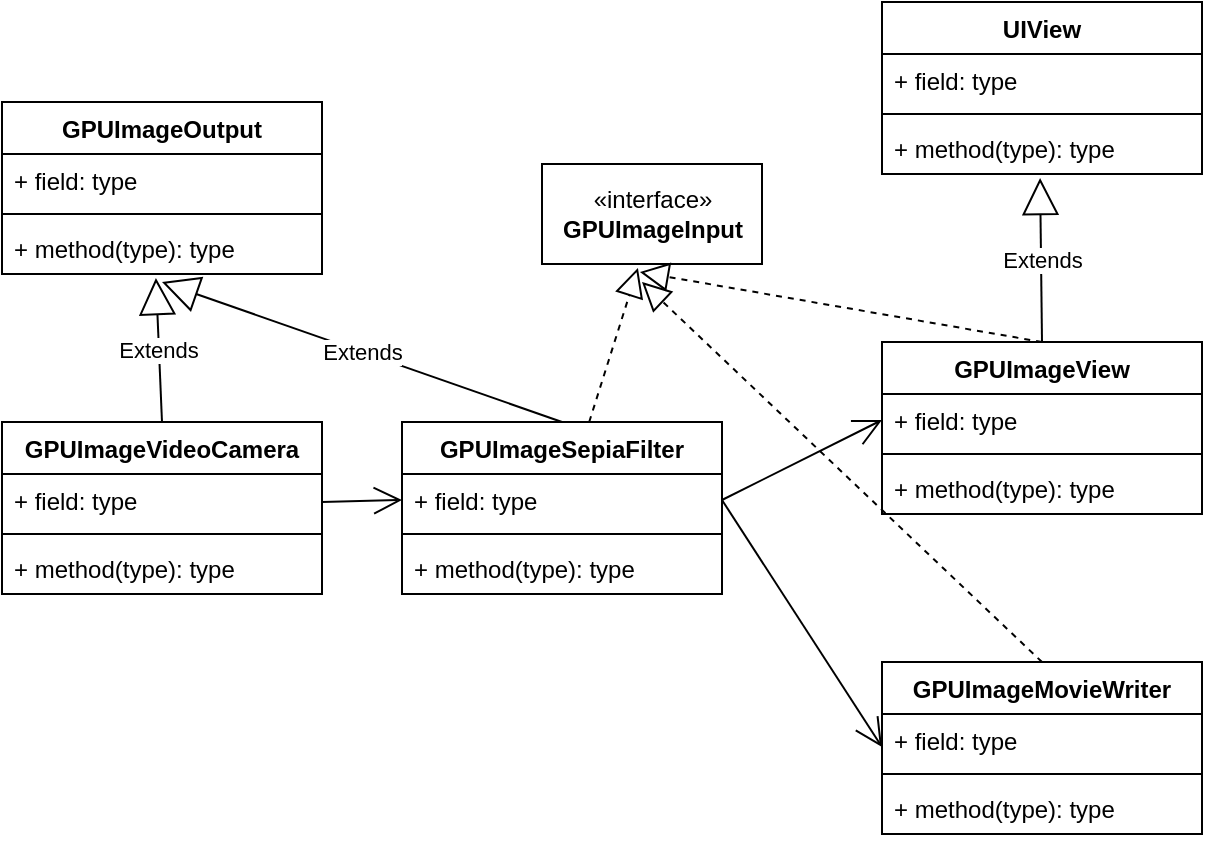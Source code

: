 <mxfile version="12.6.5" type="device"><diagram id="-siy5u_MRRoZQmr23IxO" name="Page-1"><mxGraphModel dx="1106" dy="746" grid="1" gridSize="10" guides="1" tooltips="1" connect="1" arrows="1" fold="1" page="1" pageScale="1" pageWidth="583" pageHeight="827" math="0" shadow="0"><root><mxCell id="0"/><mxCell id="1" parent="0"/><mxCell id="8tOlgyYyPsirgLgdzqBT-1" value="GPUImageVideoCamera" style="swimlane;fontStyle=1;align=center;verticalAlign=top;childLayout=stackLayout;horizontal=1;startSize=26;horizontalStack=0;resizeParent=1;resizeParentMax=0;resizeLast=0;collapsible=1;marginBottom=0;" vertex="1" parent="1"><mxGeometry x="40" y="240" width="160" height="86" as="geometry"/></mxCell><mxCell id="8tOlgyYyPsirgLgdzqBT-9" value="Extends" style="endArrow=block;endSize=16;endFill=0;html=1;entryX=0.481;entryY=1.077;entryDx=0;entryDy=0;entryPerimeter=0;" edge="1" parent="8tOlgyYyPsirgLgdzqBT-1" target="8tOlgyYyPsirgLgdzqBT-8"><mxGeometry width="160" relative="1" as="geometry"><mxPoint x="80" as="sourcePoint"/><mxPoint x="240" as="targetPoint"/></mxGeometry></mxCell><mxCell id="8tOlgyYyPsirgLgdzqBT-2" value="+ field: type" style="text;strokeColor=none;fillColor=none;align=left;verticalAlign=top;spacingLeft=4;spacingRight=4;overflow=hidden;rotatable=0;points=[[0,0.5],[1,0.5]];portConstraint=eastwest;" vertex="1" parent="8tOlgyYyPsirgLgdzqBT-1"><mxGeometry y="26" width="160" height="26" as="geometry"/></mxCell><mxCell id="8tOlgyYyPsirgLgdzqBT-15" value="" style="endArrow=open;endFill=1;endSize=12;html=1;entryX=0;entryY=0.5;entryDx=0;entryDy=0;" edge="1" parent="8tOlgyYyPsirgLgdzqBT-1" target="8tOlgyYyPsirgLgdzqBT-12"><mxGeometry width="160" relative="1" as="geometry"><mxPoint x="160" y="40" as="sourcePoint"/><mxPoint x="320" y="40" as="targetPoint"/></mxGeometry></mxCell><mxCell id="8tOlgyYyPsirgLgdzqBT-3" value="" style="line;strokeWidth=1;fillColor=none;align=left;verticalAlign=middle;spacingTop=-1;spacingLeft=3;spacingRight=3;rotatable=0;labelPosition=right;points=[];portConstraint=eastwest;" vertex="1" parent="8tOlgyYyPsirgLgdzqBT-1"><mxGeometry y="52" width="160" height="8" as="geometry"/></mxCell><mxCell id="8tOlgyYyPsirgLgdzqBT-4" value="+ method(type): type" style="text;strokeColor=none;fillColor=none;align=left;verticalAlign=top;spacingLeft=4;spacingRight=4;overflow=hidden;rotatable=0;points=[[0,0.5],[1,0.5]];portConstraint=eastwest;" vertex="1" parent="8tOlgyYyPsirgLgdzqBT-1"><mxGeometry y="60" width="160" height="26" as="geometry"/></mxCell><mxCell id="8tOlgyYyPsirgLgdzqBT-5" value="GPUImageOutput" style="swimlane;fontStyle=1;align=center;verticalAlign=top;childLayout=stackLayout;horizontal=1;startSize=26;horizontalStack=0;resizeParent=1;resizeParentMax=0;resizeLast=0;collapsible=1;marginBottom=0;" vertex="1" parent="1"><mxGeometry x="40" y="80" width="160" height="86" as="geometry"/></mxCell><mxCell id="8tOlgyYyPsirgLgdzqBT-6" value="+ field: type" style="text;strokeColor=none;fillColor=none;align=left;verticalAlign=top;spacingLeft=4;spacingRight=4;overflow=hidden;rotatable=0;points=[[0,0.5],[1,0.5]];portConstraint=eastwest;" vertex="1" parent="8tOlgyYyPsirgLgdzqBT-5"><mxGeometry y="26" width="160" height="26" as="geometry"/></mxCell><mxCell id="8tOlgyYyPsirgLgdzqBT-7" value="" style="line;strokeWidth=1;fillColor=none;align=left;verticalAlign=middle;spacingTop=-1;spacingLeft=3;spacingRight=3;rotatable=0;labelPosition=right;points=[];portConstraint=eastwest;" vertex="1" parent="8tOlgyYyPsirgLgdzqBT-5"><mxGeometry y="52" width="160" height="8" as="geometry"/></mxCell><mxCell id="8tOlgyYyPsirgLgdzqBT-8" value="+ method(type): type" style="text;strokeColor=none;fillColor=none;align=left;verticalAlign=top;spacingLeft=4;spacingRight=4;overflow=hidden;rotatable=0;points=[[0,0.5],[1,0.5]];portConstraint=eastwest;" vertex="1" parent="8tOlgyYyPsirgLgdzqBT-5"><mxGeometry y="60" width="160" height="26" as="geometry"/></mxCell><mxCell id="8tOlgyYyPsirgLgdzqBT-11" value="GPUImageSepiaFilter" style="swimlane;fontStyle=1;align=center;verticalAlign=top;childLayout=stackLayout;horizontal=1;startSize=26;horizontalStack=0;resizeParent=1;resizeParentMax=0;resizeLast=0;collapsible=1;marginBottom=0;" vertex="1" parent="1"><mxGeometry x="240" y="240" width="160" height="86" as="geometry"/></mxCell><mxCell id="8tOlgyYyPsirgLgdzqBT-16" value="Extends" style="endArrow=block;endSize=16;endFill=0;html=1;" edge="1" parent="8tOlgyYyPsirgLgdzqBT-11"><mxGeometry width="160" relative="1" as="geometry"><mxPoint x="80" as="sourcePoint"/><mxPoint x="-120" y="-70" as="targetPoint"/></mxGeometry></mxCell><mxCell id="8tOlgyYyPsirgLgdzqBT-12" value="+ field: type" style="text;strokeColor=none;fillColor=none;align=left;verticalAlign=top;spacingLeft=4;spacingRight=4;overflow=hidden;rotatable=0;points=[[0,0.5],[1,0.5]];portConstraint=eastwest;" vertex="1" parent="8tOlgyYyPsirgLgdzqBT-11"><mxGeometry y="26" width="160" height="26" as="geometry"/></mxCell><mxCell id="8tOlgyYyPsirgLgdzqBT-13" value="" style="line;strokeWidth=1;fillColor=none;align=left;verticalAlign=middle;spacingTop=-1;spacingLeft=3;spacingRight=3;rotatable=0;labelPosition=right;points=[];portConstraint=eastwest;" vertex="1" parent="8tOlgyYyPsirgLgdzqBT-11"><mxGeometry y="52" width="160" height="8" as="geometry"/></mxCell><mxCell id="8tOlgyYyPsirgLgdzqBT-14" value="+ method(type): type" style="text;strokeColor=none;fillColor=none;align=left;verticalAlign=top;spacingLeft=4;spacingRight=4;overflow=hidden;rotatable=0;points=[[0,0.5],[1,0.5]];portConstraint=eastwest;" vertex="1" parent="8tOlgyYyPsirgLgdzqBT-11"><mxGeometry y="60" width="160" height="26" as="geometry"/></mxCell><mxCell id="8tOlgyYyPsirgLgdzqBT-17" value="" style="endArrow=block;dashed=1;endFill=0;endSize=12;html=1;entryX=0.436;entryY=1.04;entryDx=0;entryDy=0;entryPerimeter=0;" edge="1" parent="1" source="8tOlgyYyPsirgLgdzqBT-11" target="8tOlgyYyPsirgLgdzqBT-18"><mxGeometry width="160" relative="1" as="geometry"><mxPoint x="360" y="80" as="sourcePoint"/><mxPoint x="365" y="170" as="targetPoint"/></mxGeometry></mxCell><mxCell id="8tOlgyYyPsirgLgdzqBT-18" value="«interface»&lt;br&gt;&lt;b&gt;GPUImageInput&lt;/b&gt;" style="html=1;" vertex="1" parent="1"><mxGeometry x="310" y="111" width="110" height="50" as="geometry"/></mxCell><mxCell id="8tOlgyYyPsirgLgdzqBT-22" value="GPUImageView" style="swimlane;fontStyle=1;align=center;verticalAlign=top;childLayout=stackLayout;horizontal=1;startSize=26;horizontalStack=0;resizeParent=1;resizeParentMax=0;resizeLast=0;collapsible=1;marginBottom=0;" vertex="1" parent="1"><mxGeometry x="480" y="200" width="160" height="86" as="geometry"/></mxCell><mxCell id="8tOlgyYyPsirgLgdzqBT-24" value="+ field: type" style="text;strokeColor=none;fillColor=none;align=left;verticalAlign=top;spacingLeft=4;spacingRight=4;overflow=hidden;rotatable=0;points=[[0,0.5],[1,0.5]];portConstraint=eastwest;" vertex="1" parent="8tOlgyYyPsirgLgdzqBT-22"><mxGeometry y="26" width="160" height="26" as="geometry"/></mxCell><mxCell id="8tOlgyYyPsirgLgdzqBT-25" value="" style="line;strokeWidth=1;fillColor=none;align=left;verticalAlign=middle;spacingTop=-1;spacingLeft=3;spacingRight=3;rotatable=0;labelPosition=right;points=[];portConstraint=eastwest;" vertex="1" parent="8tOlgyYyPsirgLgdzqBT-22"><mxGeometry y="52" width="160" height="8" as="geometry"/></mxCell><mxCell id="8tOlgyYyPsirgLgdzqBT-26" value="+ method(type): type" style="text;strokeColor=none;fillColor=none;align=left;verticalAlign=top;spacingLeft=4;spacingRight=4;overflow=hidden;rotatable=0;points=[[0,0.5],[1,0.5]];portConstraint=eastwest;" vertex="1" parent="8tOlgyYyPsirgLgdzqBT-22"><mxGeometry y="60" width="160" height="26" as="geometry"/></mxCell><mxCell id="8tOlgyYyPsirgLgdzqBT-28" value="" style="endArrow=open;endFill=1;endSize=12;html=1;fontFamily=Helvetica;fontSize=11;fontColor=#000000;align=center;strokeColor=#000000;exitX=1;exitY=0.5;exitDx=0;exitDy=0;entryX=0;entryY=0.5;entryDx=0;entryDy=0;" edge="1" parent="1" source="8tOlgyYyPsirgLgdzqBT-12" target="8tOlgyYyPsirgLgdzqBT-24"><mxGeometry width="160" relative="1" as="geometry"><mxPoint x="440" y="280" as="sourcePoint"/><mxPoint x="480" y="280" as="targetPoint"/></mxGeometry></mxCell><mxCell id="8tOlgyYyPsirgLgdzqBT-29" value="GPUImageMovieWriter" style="swimlane;fontStyle=1;align=center;verticalAlign=top;childLayout=stackLayout;horizontal=1;startSize=26;horizontalStack=0;resizeParent=1;resizeParentMax=0;resizeLast=0;collapsible=1;marginBottom=0;" vertex="1" parent="1"><mxGeometry x="480" y="360" width="160" height="86" as="geometry"/></mxCell><mxCell id="8tOlgyYyPsirgLgdzqBT-36" value="" style="endArrow=block;dashed=1;endFill=0;endSize=12;html=1;" edge="1" parent="8tOlgyYyPsirgLgdzqBT-29"><mxGeometry width="160" relative="1" as="geometry"><mxPoint x="80" as="sourcePoint"/><mxPoint x="-120" y="-190" as="targetPoint"/></mxGeometry></mxCell><mxCell id="8tOlgyYyPsirgLgdzqBT-31" value="+ field: type" style="text;strokeColor=none;fillColor=none;align=left;verticalAlign=top;spacingLeft=4;spacingRight=4;overflow=hidden;rotatable=0;points=[[0,0.5],[1,0.5]];portConstraint=eastwest;" vertex="1" parent="8tOlgyYyPsirgLgdzqBT-29"><mxGeometry y="26" width="160" height="26" as="geometry"/></mxCell><mxCell id="8tOlgyYyPsirgLgdzqBT-32" value="" style="line;strokeWidth=1;fillColor=none;align=left;verticalAlign=middle;spacingTop=-1;spacingLeft=3;spacingRight=3;rotatable=0;labelPosition=right;points=[];portConstraint=eastwest;" vertex="1" parent="8tOlgyYyPsirgLgdzqBT-29"><mxGeometry y="52" width="160" height="8" as="geometry"/></mxCell><mxCell id="8tOlgyYyPsirgLgdzqBT-33" value="+ method(type): type" style="text;strokeColor=none;fillColor=none;align=left;verticalAlign=top;spacingLeft=4;spacingRight=4;overflow=hidden;rotatable=0;points=[[0,0.5],[1,0.5]];portConstraint=eastwest;" vertex="1" parent="8tOlgyYyPsirgLgdzqBT-29"><mxGeometry y="60" width="160" height="26" as="geometry"/></mxCell><mxCell id="8tOlgyYyPsirgLgdzqBT-34" value="" style="endArrow=block;dashed=1;endFill=0;endSize=12;html=1;exitX=0.5;exitY=0;exitDx=0;exitDy=0;entryX=0.445;entryY=1.08;entryDx=0;entryDy=0;entryPerimeter=0;" edge="1" parent="1" source="8tOlgyYyPsirgLgdzqBT-22" target="8tOlgyYyPsirgLgdzqBT-18"><mxGeometry width="160" relative="1" as="geometry"><mxPoint x="560" y="80" as="sourcePoint"/><mxPoint x="370" y="170" as="targetPoint"/></mxGeometry></mxCell><mxCell id="8tOlgyYyPsirgLgdzqBT-35" value="" style="endArrow=open;endFill=1;endSize=12;html=1;exitX=1;exitY=0.5;exitDx=0;exitDy=0;" edge="1" parent="1" source="8tOlgyYyPsirgLgdzqBT-12"><mxGeometry width="160" relative="1" as="geometry"><mxPoint x="320" y="402.5" as="sourcePoint"/><mxPoint x="480" y="402.5" as="targetPoint"/></mxGeometry></mxCell><mxCell id="8tOlgyYyPsirgLgdzqBT-37" value="UIView" style="swimlane;fontStyle=1;align=center;verticalAlign=top;childLayout=stackLayout;horizontal=1;startSize=26;horizontalStack=0;resizeParent=1;resizeParentMax=0;resizeLast=0;collapsible=1;marginBottom=0;" vertex="1" parent="1"><mxGeometry x="480" y="30" width="160" height="86" as="geometry"/></mxCell><mxCell id="8tOlgyYyPsirgLgdzqBT-38" value="+ field: type" style="text;strokeColor=none;fillColor=none;align=left;verticalAlign=top;spacingLeft=4;spacingRight=4;overflow=hidden;rotatable=0;points=[[0,0.5],[1,0.5]];portConstraint=eastwest;" vertex="1" parent="8tOlgyYyPsirgLgdzqBT-37"><mxGeometry y="26" width="160" height="26" as="geometry"/></mxCell><mxCell id="8tOlgyYyPsirgLgdzqBT-39" value="" style="line;strokeWidth=1;fillColor=none;align=left;verticalAlign=middle;spacingTop=-1;spacingLeft=3;spacingRight=3;rotatable=0;labelPosition=right;points=[];portConstraint=eastwest;" vertex="1" parent="8tOlgyYyPsirgLgdzqBT-37"><mxGeometry y="52" width="160" height="8" as="geometry"/></mxCell><mxCell id="8tOlgyYyPsirgLgdzqBT-40" value="+ method(type): type" style="text;strokeColor=none;fillColor=none;align=left;verticalAlign=top;spacingLeft=4;spacingRight=4;overflow=hidden;rotatable=0;points=[[0,0.5],[1,0.5]];portConstraint=eastwest;" vertex="1" parent="8tOlgyYyPsirgLgdzqBT-37"><mxGeometry y="60" width="160" height="26" as="geometry"/></mxCell><mxCell id="8tOlgyYyPsirgLgdzqBT-41" value="Extends" style="endArrow=block;endSize=16;endFill=0;html=1;exitX=0.5;exitY=0;exitDx=0;exitDy=0;entryX=0.494;entryY=1.077;entryDx=0;entryDy=0;entryPerimeter=0;" edge="1" parent="1" source="8tOlgyYyPsirgLgdzqBT-22" target="8tOlgyYyPsirgLgdzqBT-40"><mxGeometry width="160" relative="1" as="geometry"><mxPoint x="600" y="150" as="sourcePoint"/><mxPoint x="760" y="150" as="targetPoint"/></mxGeometry></mxCell></root></mxGraphModel></diagram></mxfile>